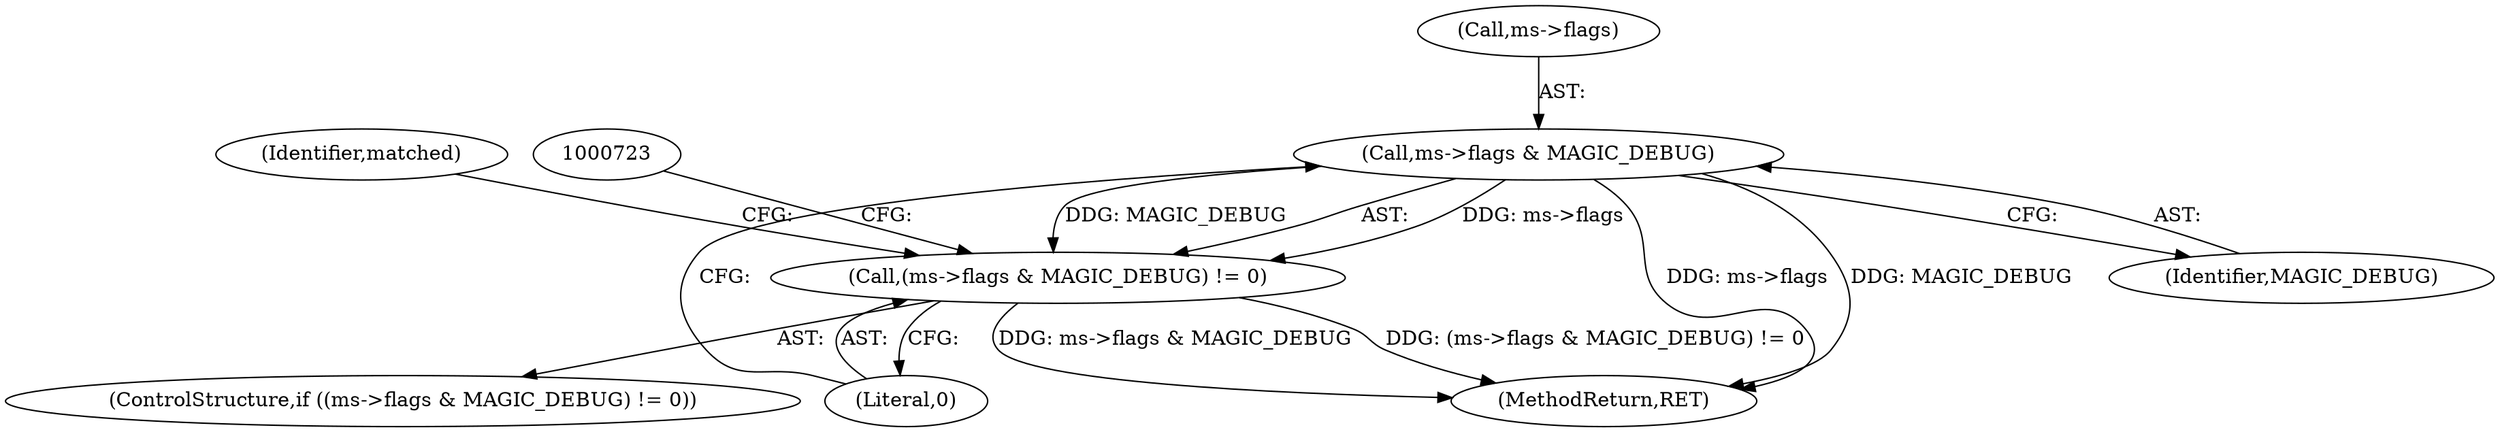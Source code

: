 digraph "0_file_74cafd7de9ec99a14f4480927580e501c8f852c3@pointer" {
"1000716" [label="(Call,ms->flags & MAGIC_DEBUG)"];
"1000715" [label="(Call,(ms->flags & MAGIC_DEBUG) != 0)"];
"1000715" [label="(Call,(ms->flags & MAGIC_DEBUG) != 0)"];
"1000714" [label="(ControlStructure,if ((ms->flags & MAGIC_DEBUG) != 0))"];
"1000720" [label="(Identifier,MAGIC_DEBUG)"];
"1000731" [label="(Identifier,matched)"];
"1000716" [label="(Call,ms->flags & MAGIC_DEBUG)"];
"1000717" [label="(Call,ms->flags)"];
"1000994" [label="(MethodReturn,RET)"];
"1000721" [label="(Literal,0)"];
"1000716" -> "1000715"  [label="AST: "];
"1000716" -> "1000720"  [label="CFG: "];
"1000717" -> "1000716"  [label="AST: "];
"1000720" -> "1000716"  [label="AST: "];
"1000721" -> "1000716"  [label="CFG: "];
"1000716" -> "1000994"  [label="DDG: ms->flags"];
"1000716" -> "1000994"  [label="DDG: MAGIC_DEBUG"];
"1000716" -> "1000715"  [label="DDG: ms->flags"];
"1000716" -> "1000715"  [label="DDG: MAGIC_DEBUG"];
"1000715" -> "1000714"  [label="AST: "];
"1000715" -> "1000721"  [label="CFG: "];
"1000721" -> "1000715"  [label="AST: "];
"1000723" -> "1000715"  [label="CFG: "];
"1000731" -> "1000715"  [label="CFG: "];
"1000715" -> "1000994"  [label="DDG: ms->flags & MAGIC_DEBUG"];
"1000715" -> "1000994"  [label="DDG: (ms->flags & MAGIC_DEBUG) != 0"];
}
